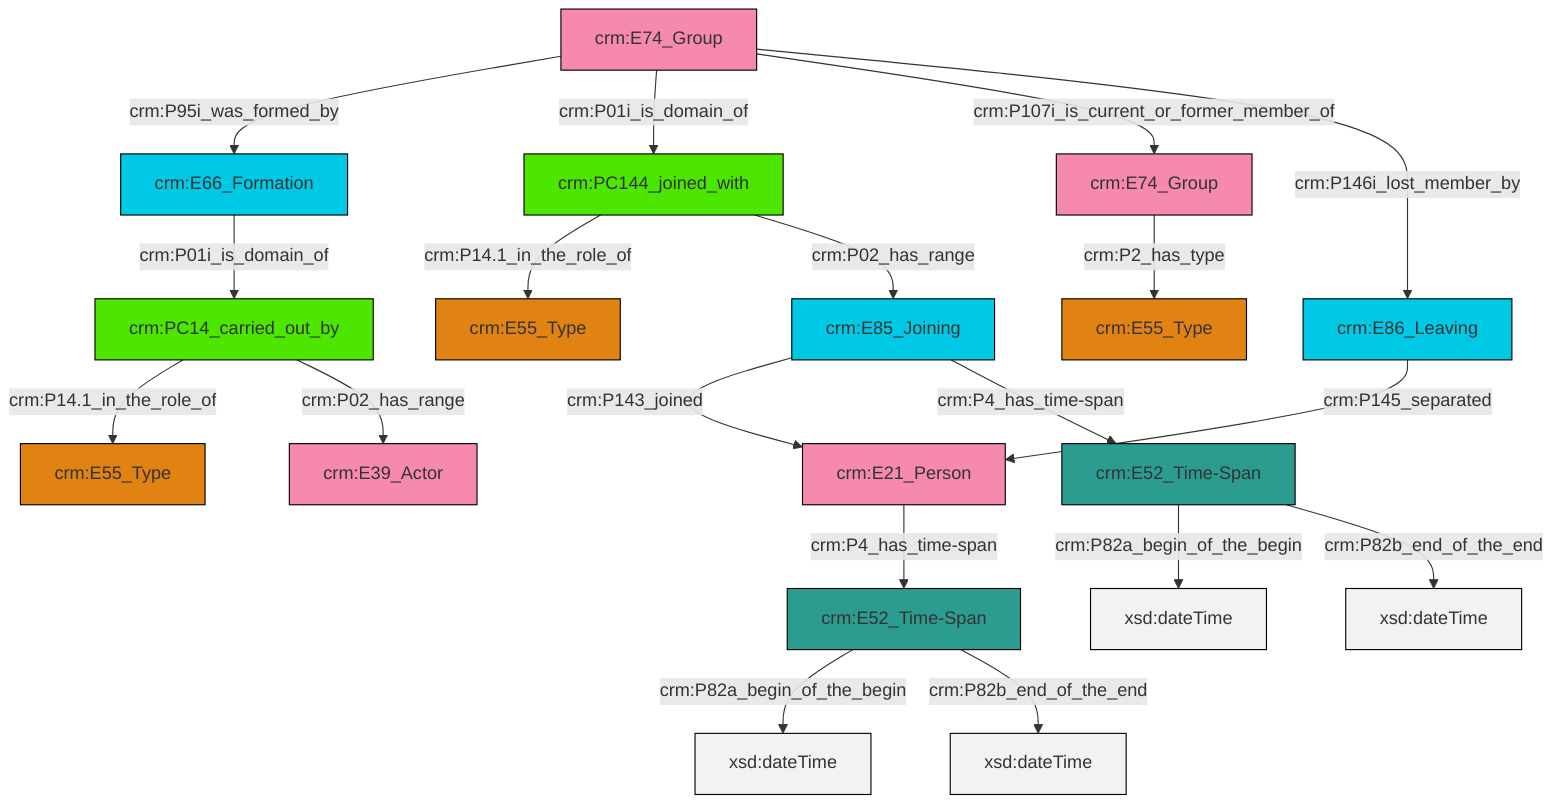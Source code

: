 graph TD
classDef Literal fill:#f2f2f2,stroke:#000000;
classDef CRM_Entity fill:#FFFFFF,stroke:#000000;
classDef Temporal_Entity fill:#00C9E6, stroke:#000000;
classDef Type fill:#E18312, stroke:#000000;
classDef Time-Span fill:#2C9C91, stroke:#000000;
classDef Appellation fill:#FFEB7F, stroke:#000000;
classDef Place fill:#008836, stroke:#000000;
classDef Persistent_Item fill:#B266B2, stroke:#000000;
classDef Conceptual_Object fill:#FFD700, stroke:#000000;
classDef Physical_Thing fill:#D2B48C, stroke:#000000;
classDef Actor fill:#f58aad, stroke:#000000;
classDef PC_Classes fill:#4ce600, stroke:#000000;
classDef Multi fill:#cccccc,stroke:#000000;

2["crm:E85_Joining"]:::Temporal_Entity -->|crm:P143_joined| 3["crm:E21_Person"]:::Actor
4["crm:PC14_carried_out_by"]:::PC_Classes -->|crm:P14.1_in_the_role_of| 0["crm:E55_Type"]:::Type
9["crm:E52_Time-Span"]:::Time-Span -->|crm:P82a_begin_of_the_begin| 10[xsd:dateTime]:::Literal
11["crm:E74_Group"]:::Actor -->|crm:P95i_was_formed_by| 12["crm:E66_Formation"]:::Temporal_Entity
19["crm:E86_Leaving"]:::Temporal_Entity -->|crm:P145_separated| 3["crm:E21_Person"]:::Actor
20["crm:E52_Time-Span"]:::Time-Span -->|crm:P82a_begin_of_the_begin| 21[xsd:dateTime]:::Literal
23["crm:PC144_joined_with"]:::PC_Classes -->|crm:P14.1_in_the_role_of| 5["crm:E55_Type"]:::Type
11["crm:E74_Group"]:::Actor -->|crm:P01i_is_domain_of| 23["crm:PC144_joined_with"]:::PC_Classes
4["crm:PC14_carried_out_by"]:::PC_Classes -->|crm:P02_has_range| 16["crm:E39_Actor"]:::Actor
9["crm:E52_Time-Span"]:::Time-Span -->|crm:P82b_end_of_the_end| 26[xsd:dateTime]:::Literal
11["crm:E74_Group"]:::Actor -->|crm:P107i_is_current_or_former_member_of| 7["crm:E74_Group"]:::Actor
20["crm:E52_Time-Span"]:::Time-Span -->|crm:P82b_end_of_the_end| 30[xsd:dateTime]:::Literal
12["crm:E66_Formation"]:::Temporal_Entity -->|crm:P01i_is_domain_of| 4["crm:PC14_carried_out_by"]:::PC_Classes
11["crm:E74_Group"]:::Actor -->|crm:P146i_lost_member_by| 19["crm:E86_Leaving"]:::Temporal_Entity
23["crm:PC144_joined_with"]:::PC_Classes -->|crm:P02_has_range| 2["crm:E85_Joining"]:::Temporal_Entity
2["crm:E85_Joining"]:::Temporal_Entity -->|crm:P4_has_time-span| 9["crm:E52_Time-Span"]:::Time-Span
7["crm:E74_Group"]:::Actor -->|crm:P2_has_type| 13["crm:E55_Type"]:::Type
3["crm:E21_Person"]:::Actor -->|crm:P4_has_time-span| 20["crm:E52_Time-Span"]:::Time-Span